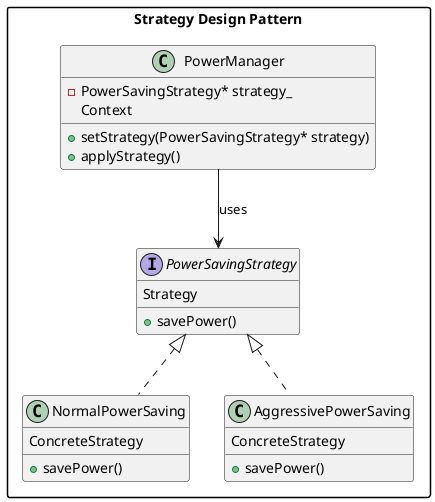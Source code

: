 @startuml StrategyPattern
skinparam packageStyle rectangle

package "Strategy Design Pattern" {
    interface PowerSavingStrategy {
        +savePower()
    }

    class NormalPowerSaving {
        +savePower()
    }

    class AggressivePowerSaving {
        +savePower()
    }

    class PowerManager {
        -PowerSavingStrategy* strategy_
        +setStrategy(PowerSavingStrategy* strategy)
        +applyStrategy()
    }

    PowerSavingStrategy <|.. NormalPowerSaving
    PowerSavingStrategy <|.. AggressivePowerSaving

    PowerManager --> PowerSavingStrategy : uses

    PowerSavingStrategy : Strategy
    NormalPowerSaving : ConcreteStrategy
    AggressivePowerSaving : ConcreteStrategy
    PowerManager : Context
}
@enduml
